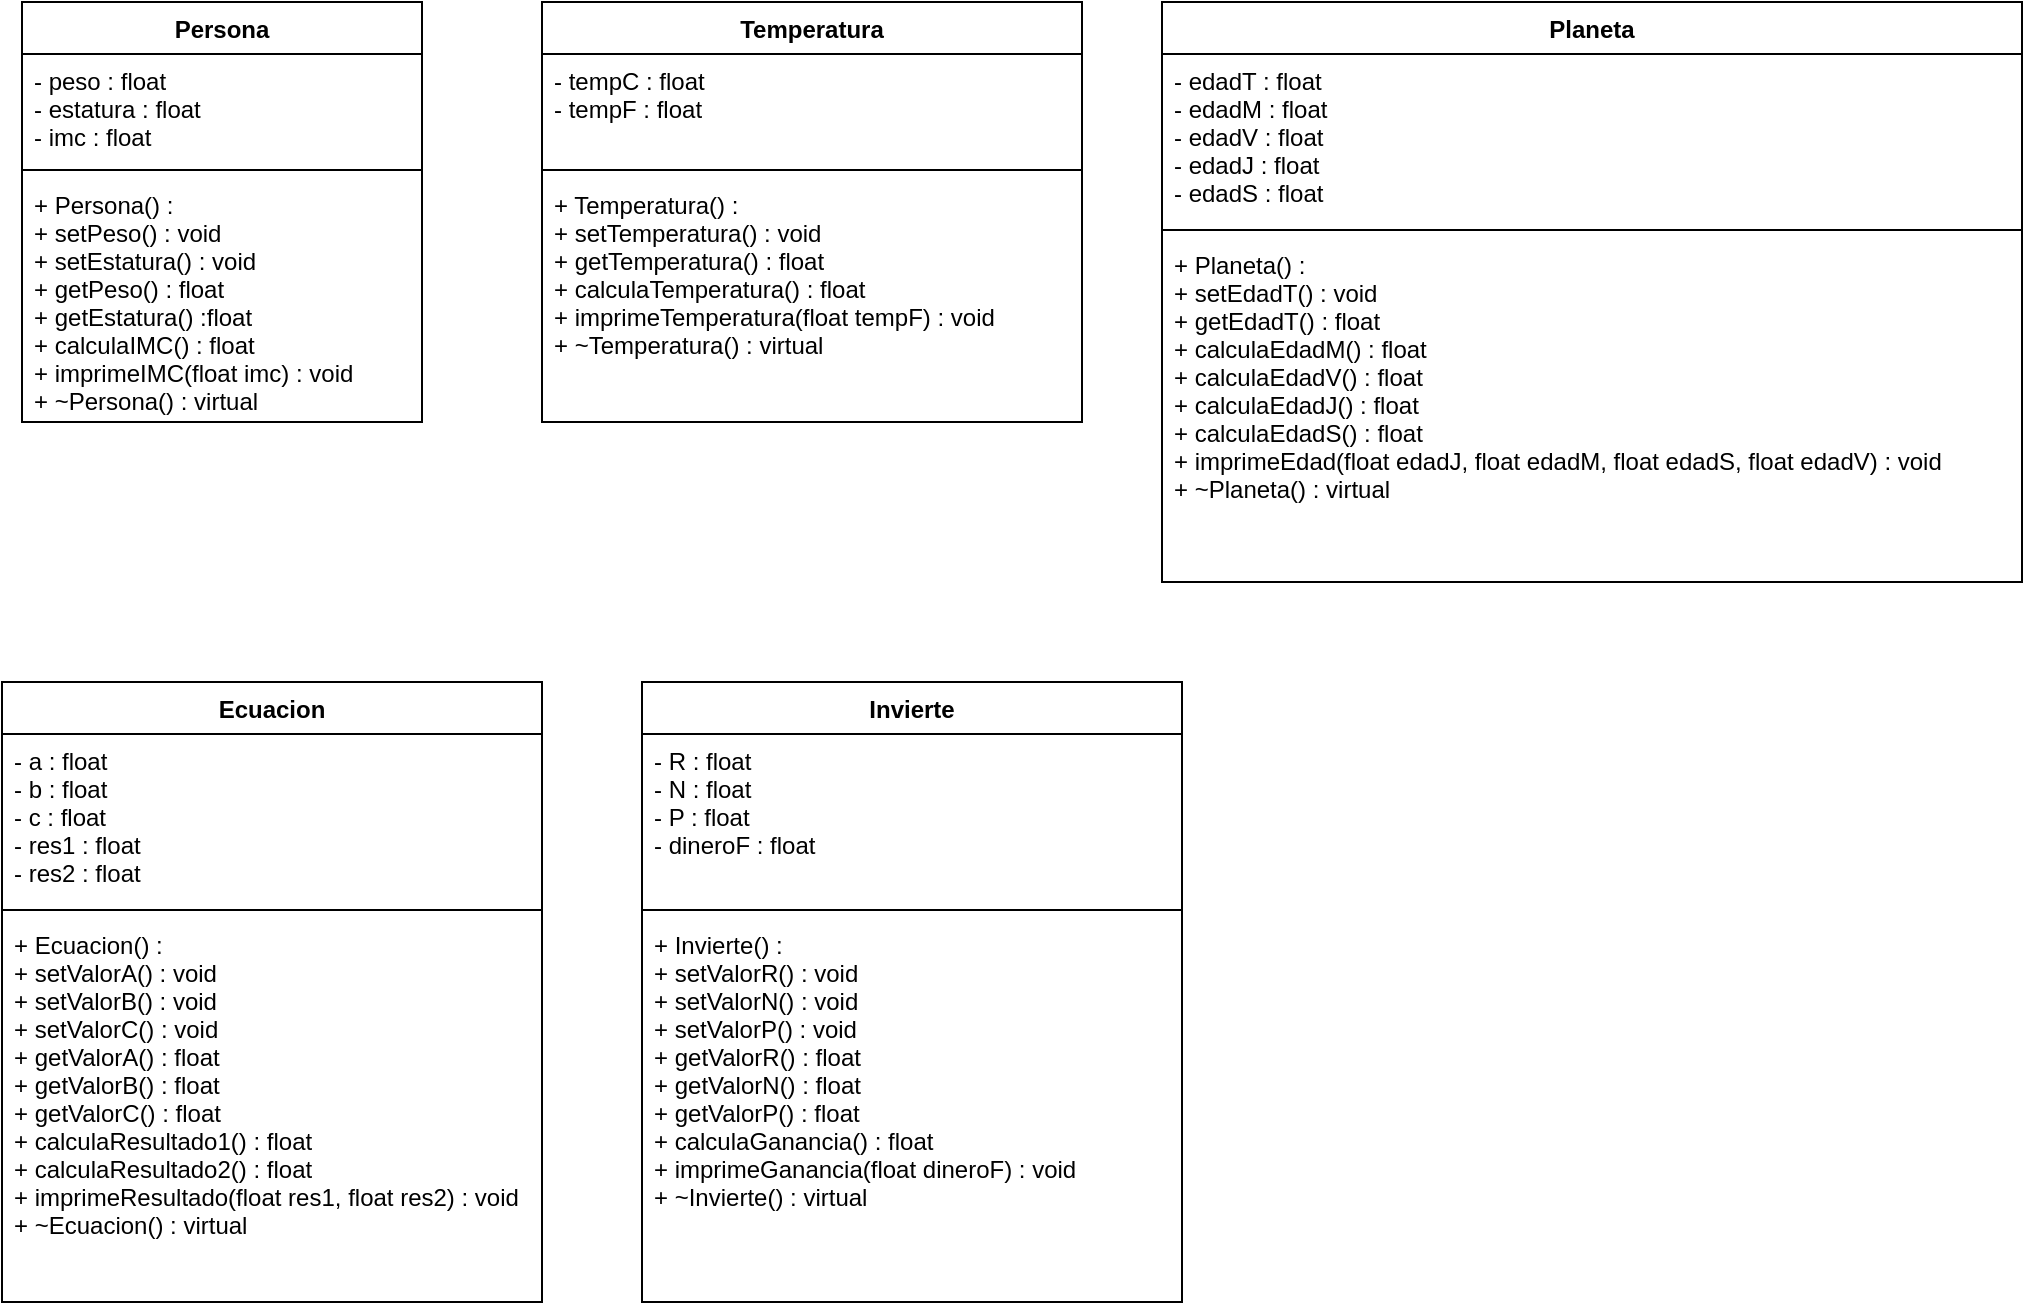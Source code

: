 <mxfile>
    <diagram id="gx0JeObWeDzfYNAg6xAt" name="Page-1">
        <mxGraphModel dx="388" dy="253" grid="1" gridSize="10" guides="1" tooltips="1" connect="1" arrows="1" fold="1" page="1" pageScale="1" pageWidth="850" pageHeight="1100" math="0" shadow="0">
            <root>
                <mxCell id="0"/>
                <mxCell id="1" parent="0"/>
                <mxCell id="2" value="Persona" style="swimlane;fontStyle=1;align=center;verticalAlign=top;childLayout=stackLayout;horizontal=1;startSize=26;horizontalStack=0;resizeParent=1;resizeParentMax=0;resizeLast=0;collapsible=1;marginBottom=0;" parent="1" vertex="1">
                    <mxGeometry x="40" y="40" width="200" height="210" as="geometry"/>
                </mxCell>
                <mxCell id="3" value="- peso : float&#10;- estatura : float&#10;- imc : float" style="text;strokeColor=none;fillColor=none;align=left;verticalAlign=top;spacingLeft=4;spacingRight=4;overflow=hidden;rotatable=0;points=[[0,0.5],[1,0.5]];portConstraint=eastwest;" parent="2" vertex="1">
                    <mxGeometry y="26" width="200" height="54" as="geometry"/>
                </mxCell>
                <mxCell id="4" value="" style="line;strokeWidth=1;fillColor=none;align=left;verticalAlign=middle;spacingTop=-1;spacingLeft=3;spacingRight=3;rotatable=0;labelPosition=right;points=[];portConstraint=eastwest;strokeColor=inherit;" parent="2" vertex="1">
                    <mxGeometry y="80" width="200" height="8" as="geometry"/>
                </mxCell>
                <mxCell id="5" value="+ Persona() :&#10;+ setPeso() : void&#10;+ setEstatura() : void&#10;+ getPeso() : float&#10;+ getEstatura() :float&#10;+ calculaIMC() : float&#10;+ imprimeIMC(float imc) : void&#10;+ ~Persona() : virtual" style="text;strokeColor=none;fillColor=none;align=left;verticalAlign=top;spacingLeft=4;spacingRight=4;overflow=hidden;rotatable=0;points=[[0,0.5],[1,0.5]];portConstraint=eastwest;" parent="2" vertex="1">
                    <mxGeometry y="88" width="200" height="122" as="geometry"/>
                </mxCell>
                <mxCell id="6" value="Temperatura" style="swimlane;fontStyle=1;align=center;verticalAlign=top;childLayout=stackLayout;horizontal=1;startSize=26;horizontalStack=0;resizeParent=1;resizeParentMax=0;resizeLast=0;collapsible=1;marginBottom=0;" parent="1" vertex="1">
                    <mxGeometry x="300" y="40" width="270" height="210" as="geometry"/>
                </mxCell>
                <mxCell id="7" value="- tempC : float&#10;- tempF : float" style="text;strokeColor=none;fillColor=none;align=left;verticalAlign=top;spacingLeft=4;spacingRight=4;overflow=hidden;rotatable=0;points=[[0,0.5],[1,0.5]];portConstraint=eastwest;" parent="6" vertex="1">
                    <mxGeometry y="26" width="270" height="54" as="geometry"/>
                </mxCell>
                <mxCell id="8" value="" style="line;strokeWidth=1;fillColor=none;align=left;verticalAlign=middle;spacingTop=-1;spacingLeft=3;spacingRight=3;rotatable=0;labelPosition=right;points=[];portConstraint=eastwest;strokeColor=inherit;" parent="6" vertex="1">
                    <mxGeometry y="80" width="270" height="8" as="geometry"/>
                </mxCell>
                <mxCell id="9" value="+ Temperatura() :&#10;+ setTemperatura() : void&#10;+ getTemperatura() : float&#10;+ calculaTemperatura() : float&#10;+ imprimeTemperatura(float tempF) : void&#10;+ ~Temperatura() : virtual" style="text;strokeColor=none;fillColor=none;align=left;verticalAlign=top;spacingLeft=4;spacingRight=4;overflow=hidden;rotatable=0;points=[[0,0.5],[1,0.5]];portConstraint=eastwest;" parent="6" vertex="1">
                    <mxGeometry y="88" width="270" height="122" as="geometry"/>
                </mxCell>
                <mxCell id="10" value="Planeta" style="swimlane;fontStyle=1;align=center;verticalAlign=top;childLayout=stackLayout;horizontal=1;startSize=26;horizontalStack=0;resizeParent=1;resizeParentMax=0;resizeLast=0;collapsible=1;marginBottom=0;" parent="1" vertex="1">
                    <mxGeometry x="610" y="40" width="430" height="290" as="geometry"/>
                </mxCell>
                <mxCell id="11" value="- edadT : float&#10;- edadM : float&#10;- edadV : float&#10;- edadJ : float&#10;- edadS : float" style="text;strokeColor=none;fillColor=none;align=left;verticalAlign=top;spacingLeft=4;spacingRight=4;overflow=hidden;rotatable=0;points=[[0,0.5],[1,0.5]];portConstraint=eastwest;" parent="10" vertex="1">
                    <mxGeometry y="26" width="430" height="84" as="geometry"/>
                </mxCell>
                <mxCell id="12" value="" style="line;strokeWidth=1;fillColor=none;align=left;verticalAlign=middle;spacingTop=-1;spacingLeft=3;spacingRight=3;rotatable=0;labelPosition=right;points=[];portConstraint=eastwest;strokeColor=inherit;" parent="10" vertex="1">
                    <mxGeometry y="110" width="430" height="8" as="geometry"/>
                </mxCell>
                <mxCell id="13" value="+ Planeta() :&#10;+ setEdadT() : void&#10;+ getEdadT() : float&#10;+ calculaEdadM() : float&#10;+ calculaEdadV() : float&#10;+ calculaEdadJ() : float&#10;+ calculaEdadS() : float&#10;+ imprimeEdad(float edadJ, float edadM, float edadS, float edadV) : void&#10;+ ~Planeta() : virtual" style="text;strokeColor=none;fillColor=none;align=left;verticalAlign=top;spacingLeft=4;spacingRight=4;overflow=hidden;rotatable=0;points=[[0,0.5],[1,0.5]];portConstraint=eastwest;" parent="10" vertex="1">
                    <mxGeometry y="118" width="430" height="172" as="geometry"/>
                </mxCell>
                <mxCell id="14" value="Ecuacion" style="swimlane;fontStyle=1;align=center;verticalAlign=top;childLayout=stackLayout;horizontal=1;startSize=26;horizontalStack=0;resizeParent=1;resizeParentMax=0;resizeLast=0;collapsible=1;marginBottom=0;" parent="1" vertex="1">
                    <mxGeometry x="30" y="380" width="270" height="310" as="geometry"/>
                </mxCell>
                <mxCell id="15" value="- a : float&#10;- b : float&#10;- c : float&#10;- res1 : float&#10;- res2 : float" style="text;strokeColor=none;fillColor=none;align=left;verticalAlign=top;spacingLeft=4;spacingRight=4;overflow=hidden;rotatable=0;points=[[0,0.5],[1,0.5]];portConstraint=eastwest;" parent="14" vertex="1">
                    <mxGeometry y="26" width="270" height="84" as="geometry"/>
                </mxCell>
                <mxCell id="16" value="" style="line;strokeWidth=1;fillColor=none;align=left;verticalAlign=middle;spacingTop=-1;spacingLeft=3;spacingRight=3;rotatable=0;labelPosition=right;points=[];portConstraint=eastwest;strokeColor=inherit;" parent="14" vertex="1">
                    <mxGeometry y="110" width="270" height="8" as="geometry"/>
                </mxCell>
                <mxCell id="17" value="+ Ecuacion() :&#10;+ setValorA() : void&#10;+ setValorB() : void&#10;+ setValorC() : void&#10;+ getValorA() : float&#10;+ getValorB() : float&#10;+ getValorC() : float&#10;+ calculaResultado1() : float&#10;+ calculaResultado2() : float&#10;+ imprimeResultado(float res1, float res2) : void&#10;+ ~Ecuacion() : virtual" style="text;strokeColor=none;fillColor=none;align=left;verticalAlign=top;spacingLeft=4;spacingRight=4;overflow=hidden;rotatable=0;points=[[0,0.5],[1,0.5]];portConstraint=eastwest;" parent="14" vertex="1">
                    <mxGeometry y="118" width="270" height="192" as="geometry"/>
                </mxCell>
                <mxCell id="18" value="Invierte" style="swimlane;fontStyle=1;align=center;verticalAlign=top;childLayout=stackLayout;horizontal=1;startSize=26;horizontalStack=0;resizeParent=1;resizeParentMax=0;resizeLast=0;collapsible=1;marginBottom=0;" vertex="1" parent="1">
                    <mxGeometry x="350" y="380" width="270" height="310" as="geometry"/>
                </mxCell>
                <mxCell id="19" value="- R : float&#10;- N : float&#10;- P : float&#10;- dineroF : float" style="text;strokeColor=none;fillColor=none;align=left;verticalAlign=top;spacingLeft=4;spacingRight=4;overflow=hidden;rotatable=0;points=[[0,0.5],[1,0.5]];portConstraint=eastwest;" vertex="1" parent="18">
                    <mxGeometry y="26" width="270" height="84" as="geometry"/>
                </mxCell>
                <mxCell id="20" value="" style="line;strokeWidth=1;fillColor=none;align=left;verticalAlign=middle;spacingTop=-1;spacingLeft=3;spacingRight=3;rotatable=0;labelPosition=right;points=[];portConstraint=eastwest;strokeColor=inherit;" vertex="1" parent="18">
                    <mxGeometry y="110" width="270" height="8" as="geometry"/>
                </mxCell>
                <mxCell id="21" value="+ Invierte() :&#10;+ setValorR() : void&#10;+ setValorN() : void&#10;+ setValorP() : void&#10;+ getValorR() : float&#10;+ getValorN() : float&#10;+ getValorP() : float&#10;+ calculaGanancia() : float&#10;+ imprimeGanancia(float dineroF) : void&#10;+ ~Invierte() : virtual" style="text;strokeColor=none;fillColor=none;align=left;verticalAlign=top;spacingLeft=4;spacingRight=4;overflow=hidden;rotatable=0;points=[[0,0.5],[1,0.5]];portConstraint=eastwest;" vertex="1" parent="18">
                    <mxGeometry y="118" width="270" height="192" as="geometry"/>
                </mxCell>
            </root>
        </mxGraphModel>
    </diagram>
</mxfile>